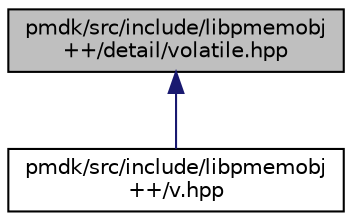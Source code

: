 digraph "pmdk/src/include/libpmemobj++/detail/volatile.hpp"
{
  edge [fontname="Helvetica",fontsize="10",labelfontname="Helvetica",labelfontsize="10"];
  node [fontname="Helvetica",fontsize="10",shape=record];
  Node1 [label="pmdk/src/include/libpmemobj\l++/detail/volatile.hpp",height=0.2,width=0.4,color="black", fillcolor="grey75", style="filled", fontcolor="black"];
  Node1 -> Node2 [dir="back",color="midnightblue",fontsize="10",style="solid",fontname="Helvetica"];
  Node2 [label="pmdk/src/include/libpmemobj\l++/v.hpp",height=0.2,width=0.4,color="black", fillcolor="white", style="filled",URL="$v_8hpp.html",tooltip="Volatile resides on pmem property template. "];
}
